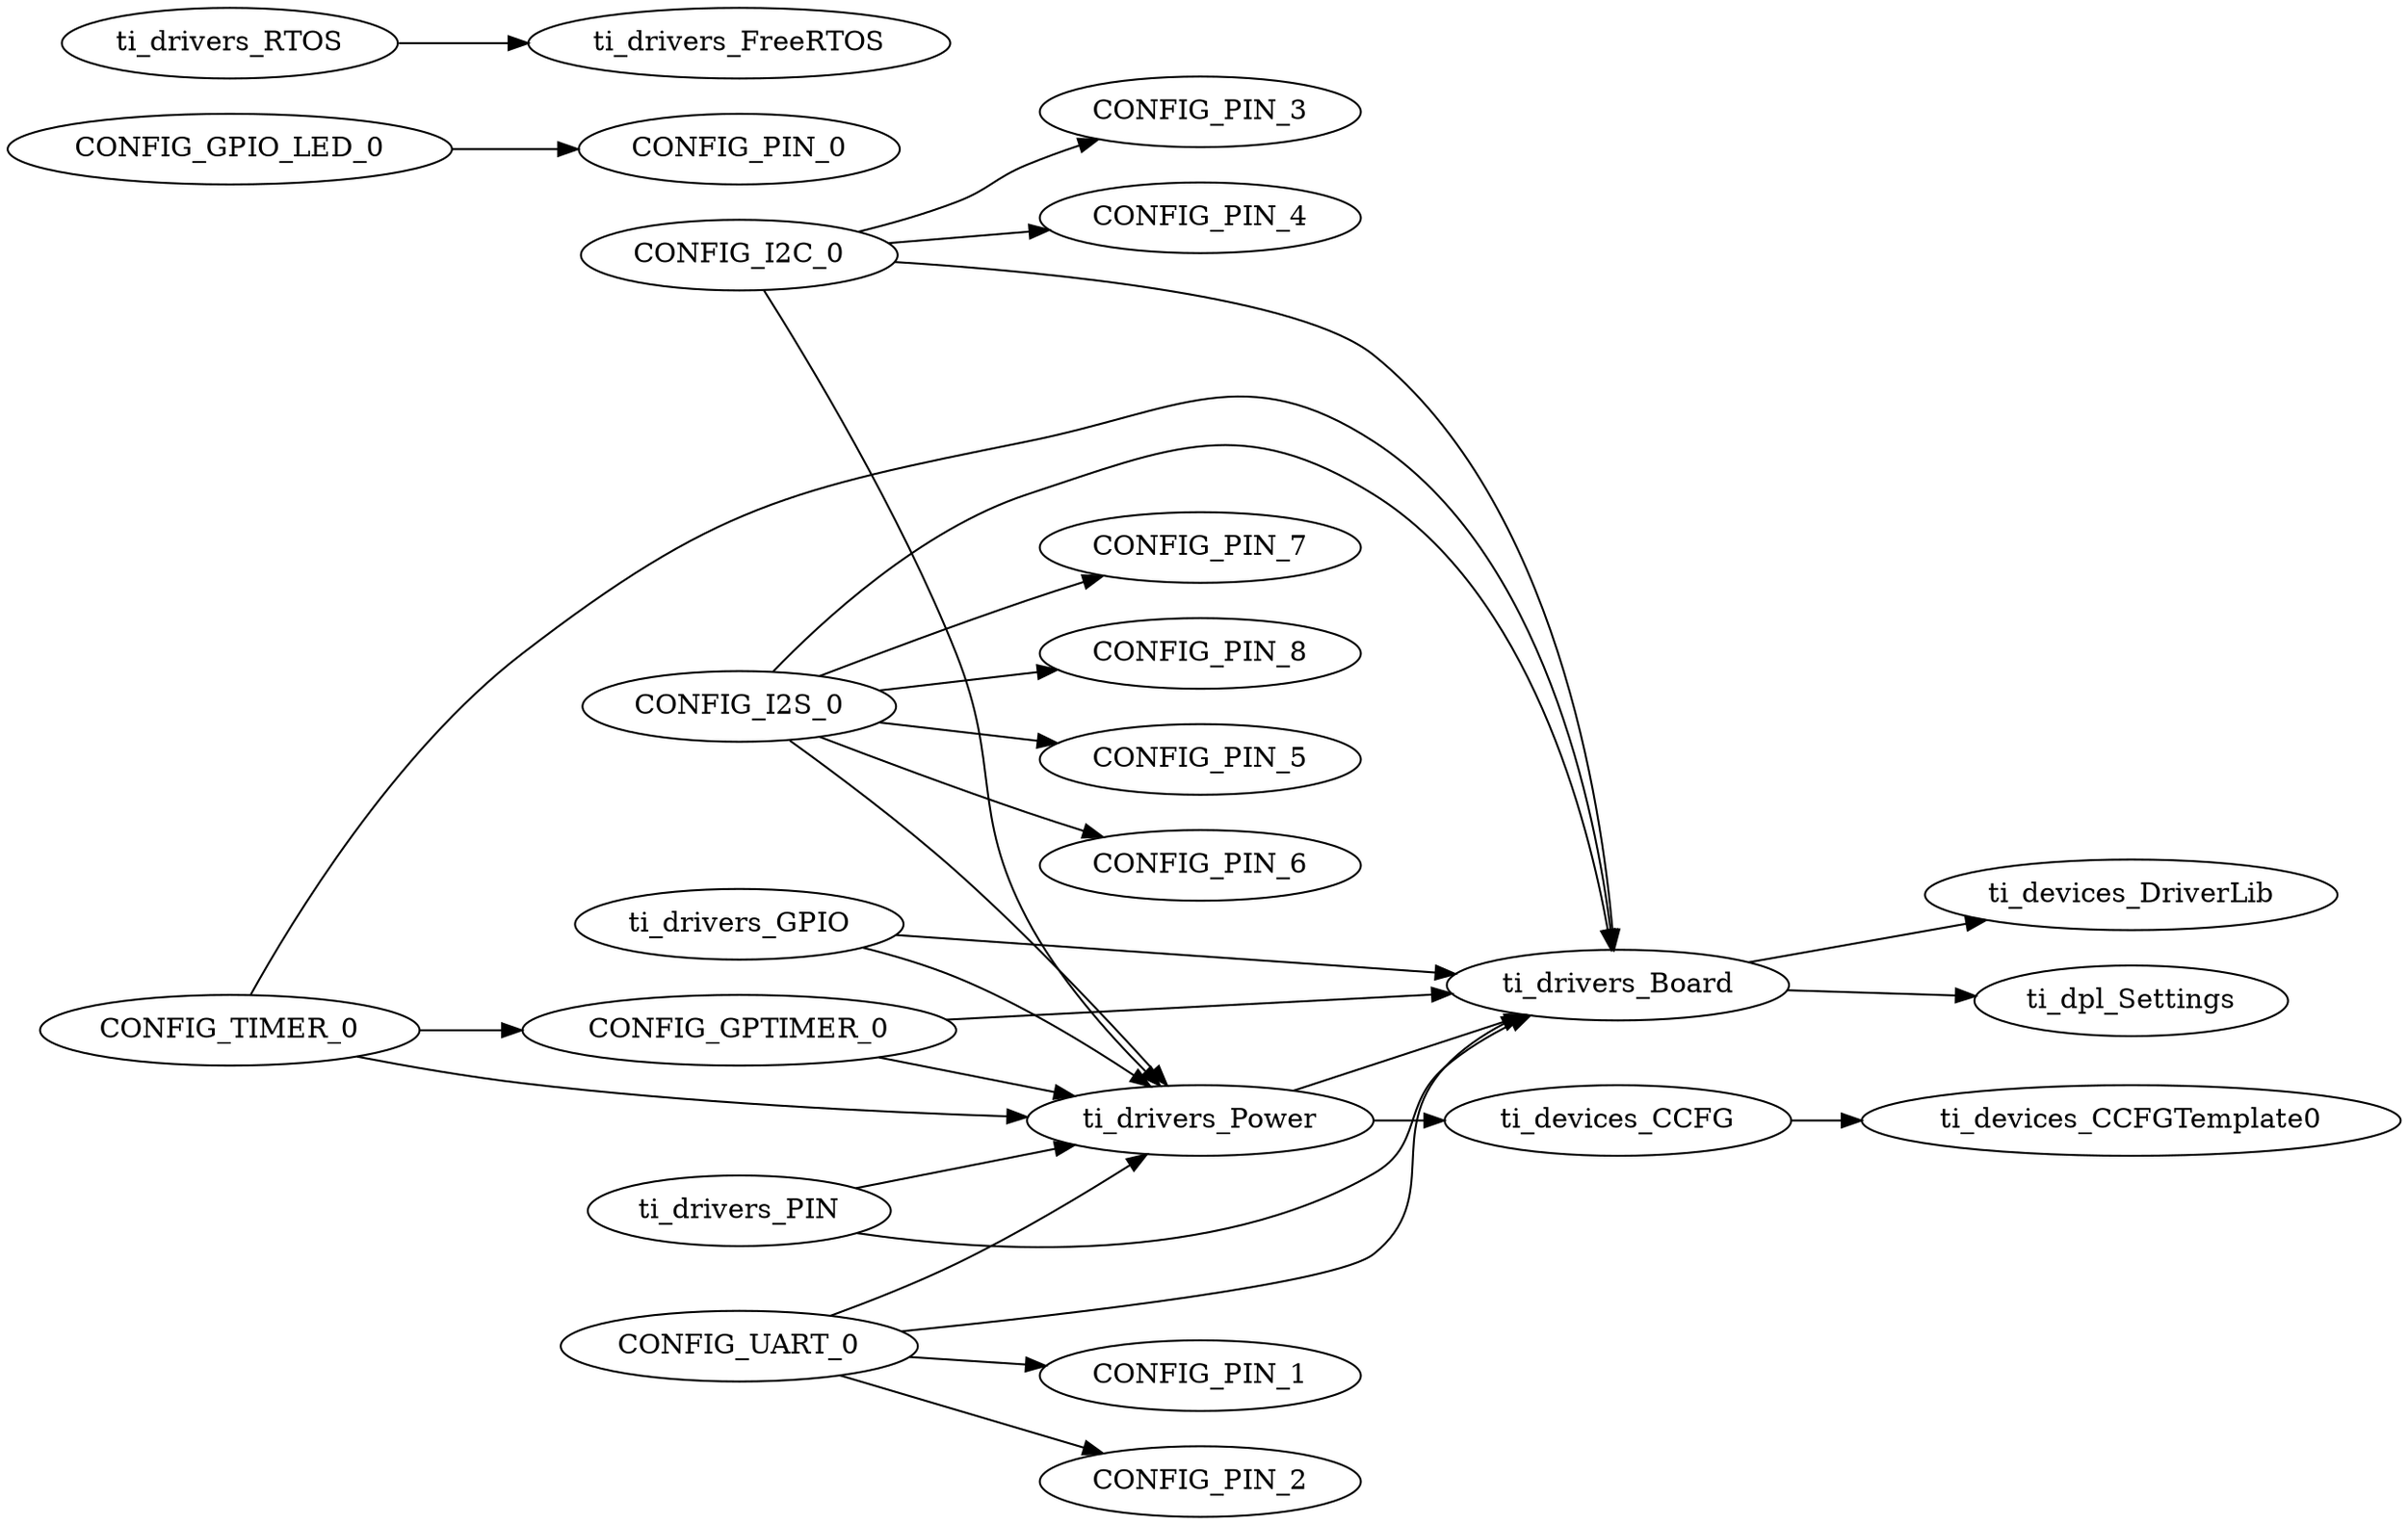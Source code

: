 digraph Model
{
    graph[rankdir=LR]

    // mod.$name=/ti/devices/CCFG
    ti_devices_CCFG -> ti_devices_CCFGTemplate0

    // mod.$name=/ti/devices/CCFGTemplate

    // mod.$name=/ti/devices/DriverLib

    // mod.$name=/ti/dpl/Settings

    // mod.$name=/ti/drivers/Board
    ti_drivers_Board -> ti_devices_DriverLib
    ti_drivers_Board -> ti_dpl_Settings

    // mod.$name=/ti/drivers/FreeRTOS

    // mod.$name=/ti/drivers/GPIO
    ti_drivers_GPIO -> ti_drivers_Power
    ti_drivers_GPIO -> ti_drivers_Board
    CONFIG_GPIO_LED_0 -> CONFIG_PIN_0

    // mod.$name=/ti/drivers/I2C
    CONFIG_I2C_0 -> ti_drivers_Power
    CONFIG_I2C_0 -> ti_drivers_Board
    CONFIG_I2C_0 -> CONFIG_PIN_3
    CONFIG_I2C_0 -> CONFIG_PIN_4

    // mod.$name=/ti/drivers/I2S
    CONFIG_I2S_0 -> ti_drivers_Power
    CONFIG_I2S_0 -> ti_drivers_Board
    CONFIG_I2S_0 -> CONFIG_PIN_5
    CONFIG_I2S_0 -> CONFIG_PIN_6
    CONFIG_I2S_0 -> CONFIG_PIN_7
    CONFIG_I2S_0 -> CONFIG_PIN_8

    // mod.$name=/ti/drivers/PIN
    ti_drivers_PIN -> ti_drivers_Power
    ti_drivers_PIN -> ti_drivers_Board

    // mod.$name=/ti/drivers/Power
    ti_drivers_Power -> ti_devices_CCFG
    ti_drivers_Power -> ti_drivers_Board

    // mod.$name=/ti/drivers/RTOS
    ti_drivers_RTOS -> ti_drivers_FreeRTOS

    // mod.$name=/ti/drivers/Timer
    CONFIG_TIMER_0 -> ti_drivers_Power
    CONFIG_TIMER_0 -> ti_drivers_Board
    CONFIG_TIMER_0 -> CONFIG_GPTIMER_0

    // mod.$name=/ti/drivers/UART
    CONFIG_UART_0 -> ti_drivers_Power
    CONFIG_UART_0 -> ti_drivers_Board
    CONFIG_UART_0 -> CONFIG_PIN_1
    CONFIG_UART_0 -> CONFIG_PIN_2

    // mod.$name=/ti/drivers/timer/GPTimerCC26XX
    CONFIG_GPTIMER_0 -> ti_drivers_Power
    CONFIG_GPTIMER_0 -> ti_drivers_Board
}
